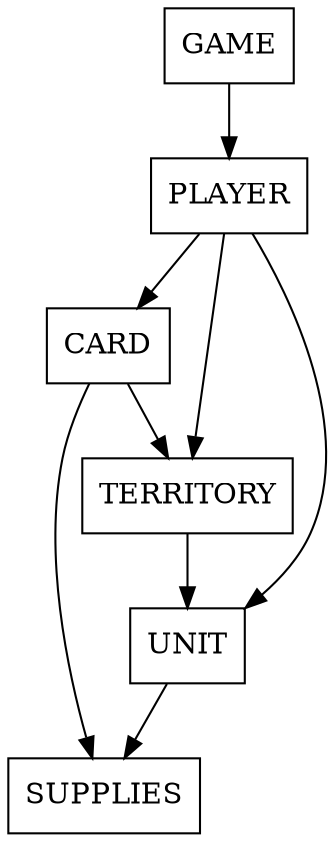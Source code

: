 digraph {
  node [shape=box]
  "PLAYER" -> "CARD"
  "GAME" -> "PLAYER"
  "UNIT" -> "SUPPLIES"
  "CARD" -> "SUPPLIES"
  "CARD" -> "TERRITORY"
  "PLAYER" -> "TERRITORY"
  "TERRITORY" -> "UNIT"
  "PLAYER" -> "UNIT"
}